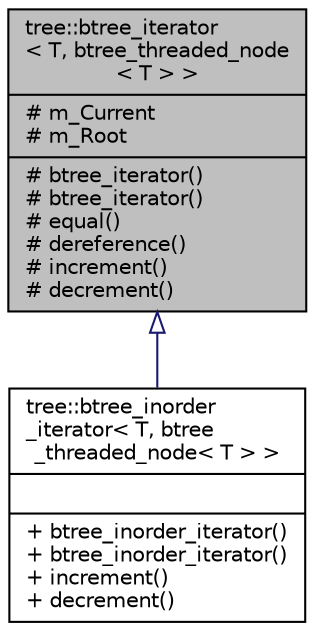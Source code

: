 digraph G
{
  edge [fontname="Helvetica",fontsize="10",labelfontname="Helvetica",labelfontsize="10"];
  node [fontname="Helvetica",fontsize="10",shape=record];
  Node1 [label="{tree::btree_iterator\l\< T, btree_threaded_node\l\< T \> \>\n|# m_Current\l# m_Root\l|# btree_iterator()\l# btree_iterator()\l# equal()\l# dereference()\l# increment()\l# decrement()\l}",height=0.2,width=0.4,color="black", fillcolor="grey75", style="filled" fontcolor="black"];
  Node1 -> Node2 [dir="back",color="midnightblue",fontsize="10",style="solid",arrowtail="onormal",fontname="Helvetica"];
  Node2 [label="{tree::btree_inorder\l_iterator\< T, btree\l_threaded_node\< T \> \>\n||+ btree_inorder_iterator()\l+ btree_inorder_iterator()\l+ increment()\l+ decrement()\l}",height=0.2,width=0.4,color="black", fillcolor="white", style="filled",URL="$classtree_1_1btree__inorder__iterator_3_01T_00_01btree__threaded__node_3_01T_01_4_01_4.html"];
}
